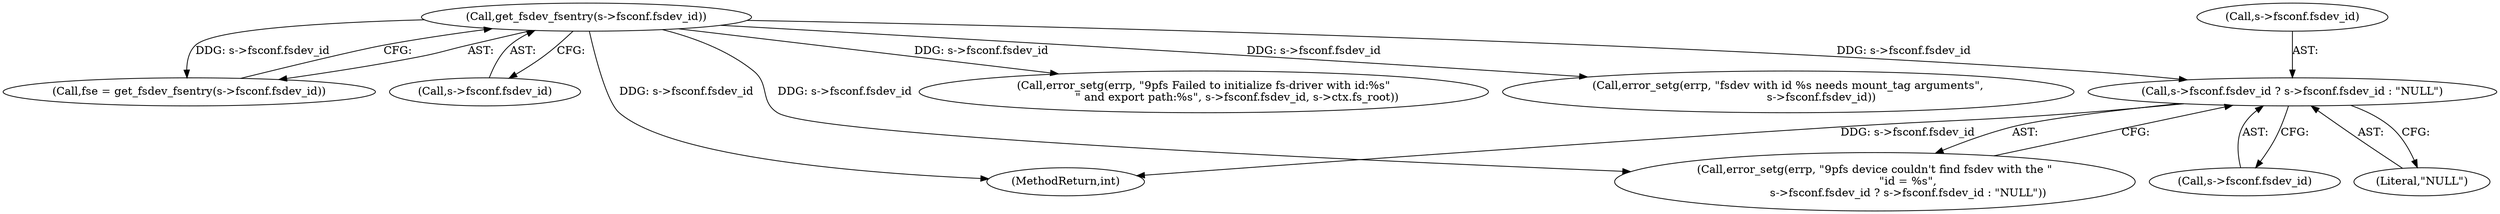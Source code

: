 digraph "0_qemu_4774718e5c194026ba5ee7a28d9be49be3080e42@pointer" {
"1000194" [label="(Call,s->fsconf.fsdev_id ? s->fsconf.fsdev_id : \"NULL\")"];
"1000181" [label="(Call,get_fsdev_fsentry(s->fsconf.fsdev_id))"];
"1000215" [label="(Call,error_setg(errp, \"fsdev with id %s needs mount_tag arguments\",\n                   s->fsconf.fsdev_id))"];
"1000179" [label="(Call,fse = get_fsdev_fsentry(s->fsconf.fsdev_id))"];
"1000182" [label="(Call,s->fsconf.fsdev_id)"];
"1000205" [label="(Literal,\"NULL\")"];
"1000181" [label="(Call,get_fsdev_fsentry(s->fsconf.fsdev_id))"];
"1000415" [label="(MethodReturn,int)"];
"1000194" [label="(Call,s->fsconf.fsdev_id ? s->fsconf.fsdev_id : \"NULL\")"];
"1000191" [label="(Call,error_setg(errp, \"9pfs device couldn't find fsdev with the \"\n                   \"id = %s\",\n                   s->fsconf.fsdev_id ? s->fsconf.fsdev_id : \"NULL\"))"];
"1000324" [label="(Call,error_setg(errp, \"9pfs Failed to initialize fs-driver with id:%s\"\n                   \" and export path:%s\", s->fsconf.fsdev_id, s->ctx.fs_root))"];
"1000200" [label="(Call,s->fsconf.fsdev_id)"];
"1000195" [label="(Call,s->fsconf.fsdev_id)"];
"1000194" -> "1000191"  [label="AST: "];
"1000194" -> "1000200"  [label="CFG: "];
"1000194" -> "1000205"  [label="CFG: "];
"1000195" -> "1000194"  [label="AST: "];
"1000200" -> "1000194"  [label="AST: "];
"1000205" -> "1000194"  [label="AST: "];
"1000191" -> "1000194"  [label="CFG: "];
"1000194" -> "1000415"  [label="DDG: s->fsconf.fsdev_id"];
"1000181" -> "1000194"  [label="DDG: s->fsconf.fsdev_id"];
"1000181" -> "1000179"  [label="AST: "];
"1000181" -> "1000182"  [label="CFG: "];
"1000182" -> "1000181"  [label="AST: "];
"1000179" -> "1000181"  [label="CFG: "];
"1000181" -> "1000415"  [label="DDG: s->fsconf.fsdev_id"];
"1000181" -> "1000179"  [label="DDG: s->fsconf.fsdev_id"];
"1000181" -> "1000191"  [label="DDG: s->fsconf.fsdev_id"];
"1000181" -> "1000215"  [label="DDG: s->fsconf.fsdev_id"];
"1000181" -> "1000324"  [label="DDG: s->fsconf.fsdev_id"];
}

